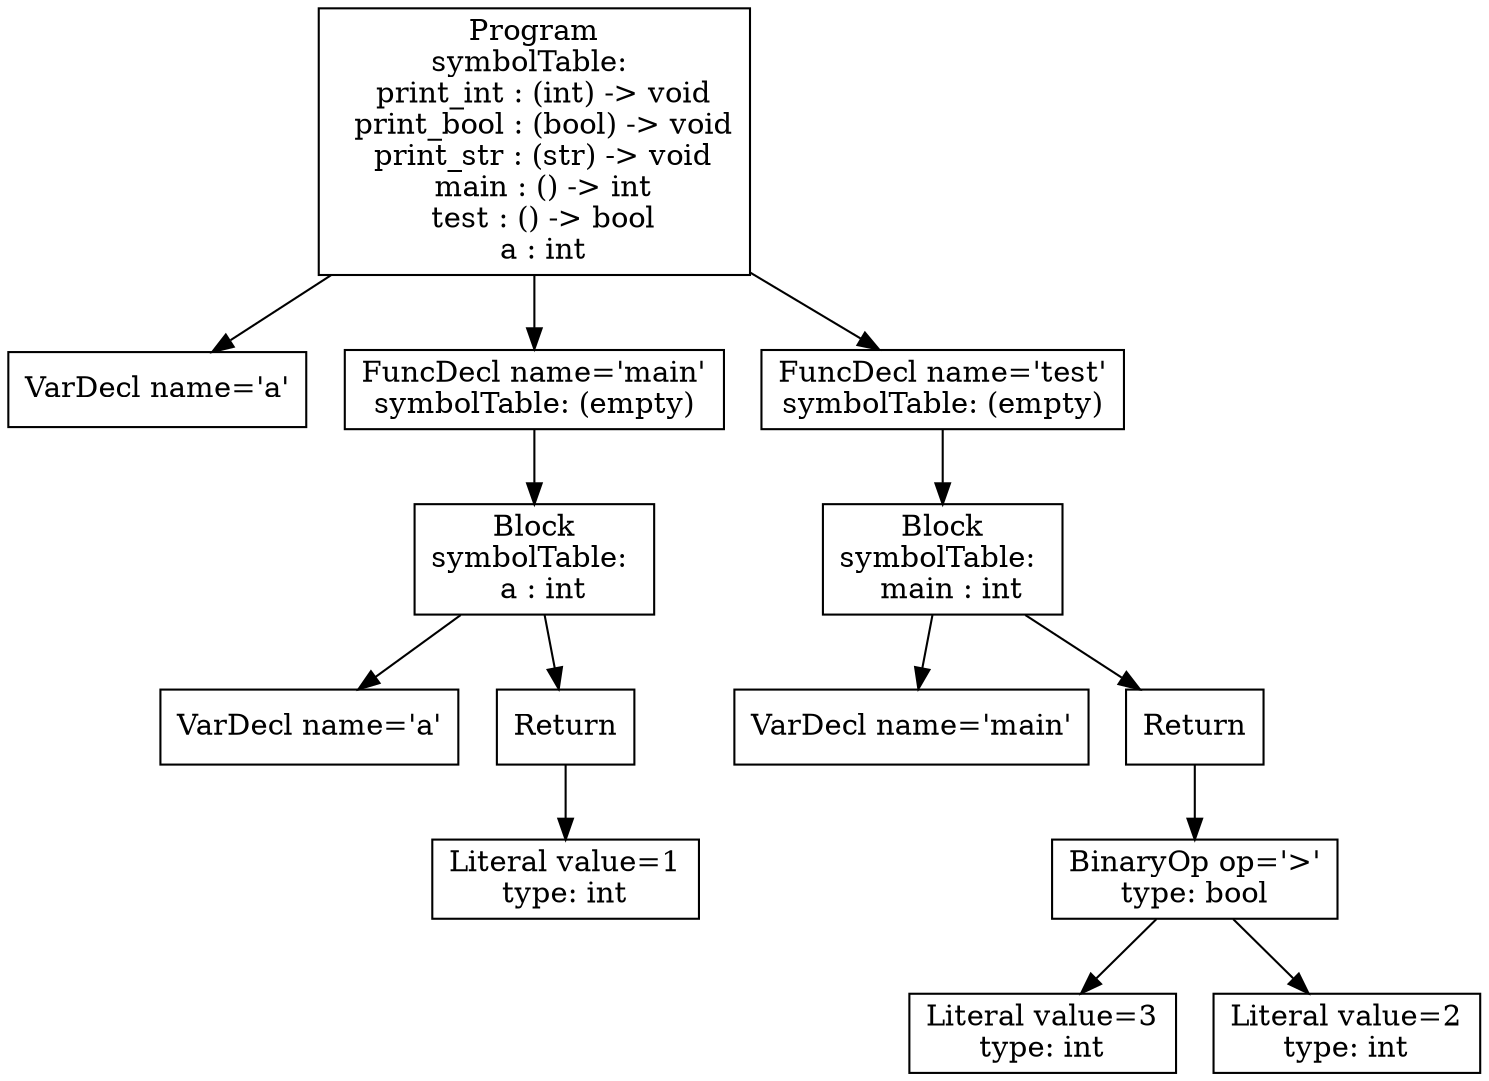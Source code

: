 digraph AST {
1 [shape=box, label="VarDecl name='a'"];
4 [shape=box, label="VarDecl name='a'"];
6 [shape=box, label="Literal value=1\ntype: int"];
5 [shape=box, label="Return"];
5 -> 6;
3 [shape=box, label="Block\nsymbolTable: \n  a : int"];
3 -> 4;
3 -> 5;
2 [shape=box, label="FuncDecl name='main'\nsymbolTable: (empty)"];
2 -> 3;
9 [shape=box, label="VarDecl name='main'"];
12 [shape=box, label="Literal value=3\ntype: int"];
13 [shape=box, label="Literal value=2\ntype: int"];
11 [shape=box, label="BinaryOp op='>'\ntype: bool"];
11 -> 12;
11 -> 13;
10 [shape=box, label="Return"];
10 -> 11;
8 [shape=box, label="Block\nsymbolTable: \n  main : int"];
8 -> 9;
8 -> 10;
7 [shape=box, label="FuncDecl name='test'\nsymbolTable: (empty)"];
7 -> 8;
0 [shape=box, label="Program\nsymbolTable: \n  print_int : (int) -> void\n  print_bool : (bool) -> void\n  print_str : (str) -> void\n  main : () -> int\n  test : () -> bool\n  a : int"];
0 -> 1;
0 -> 2;
0 -> 7;
}
